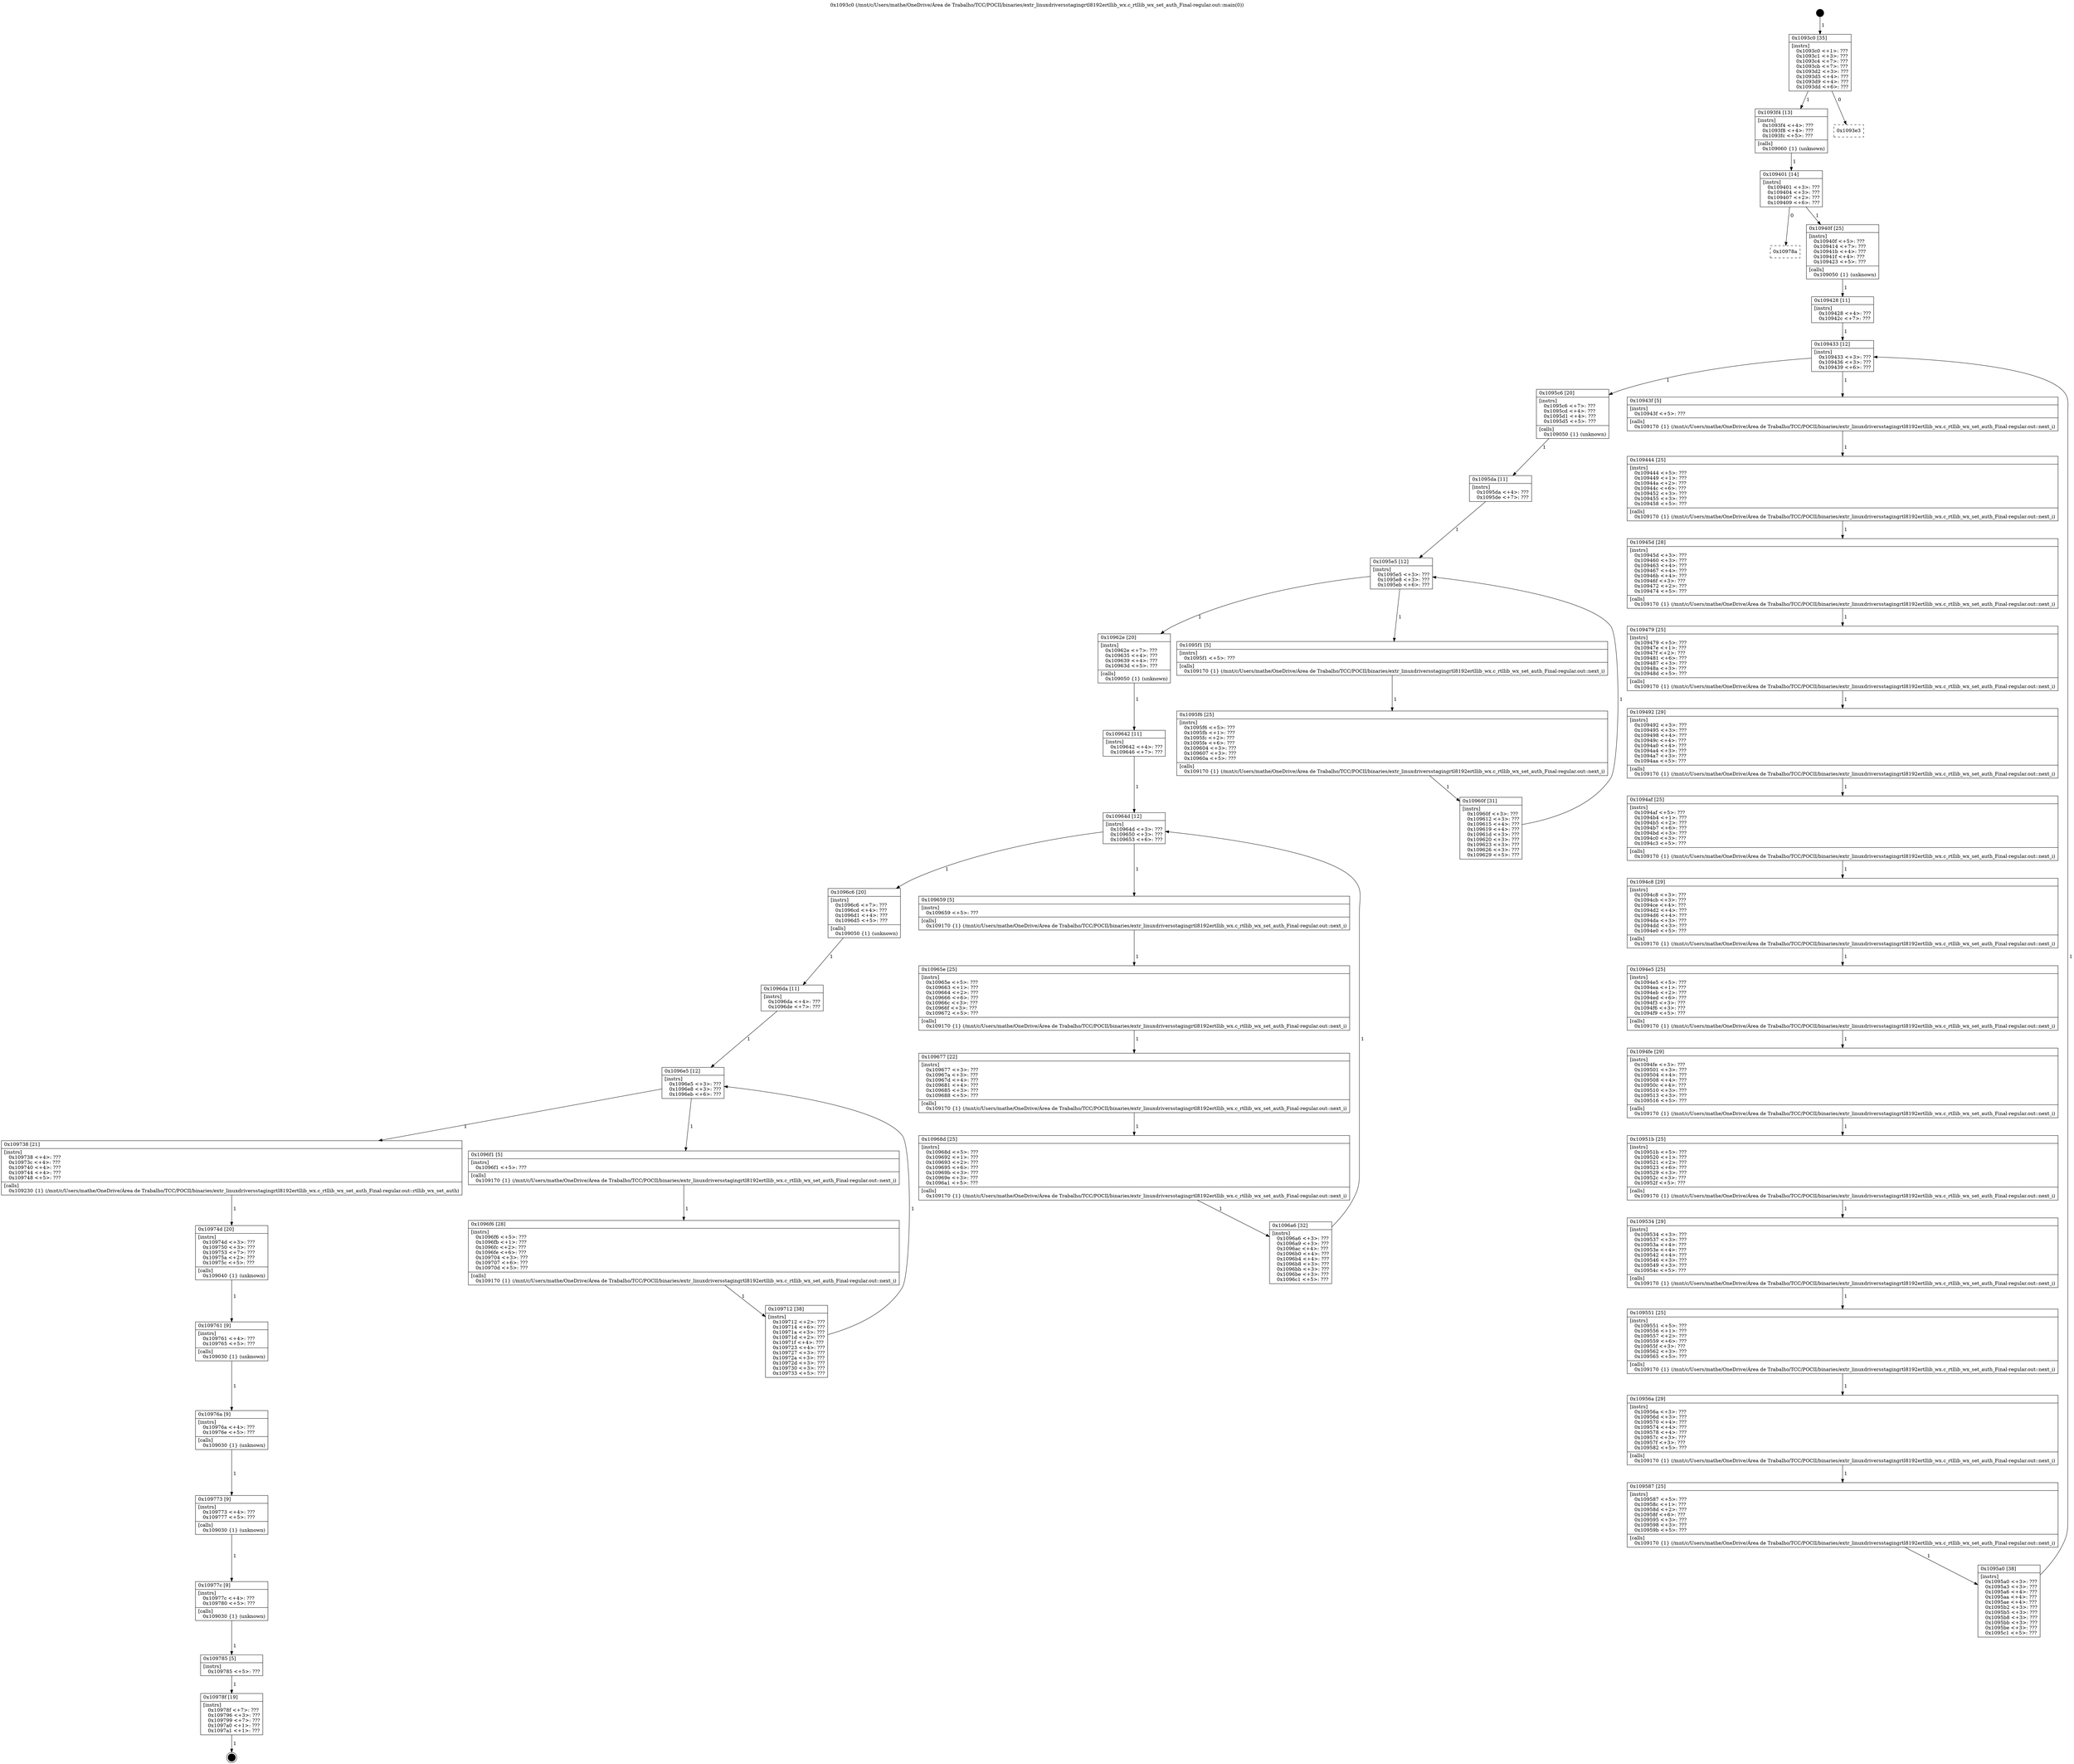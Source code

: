 digraph "0x1093c0" {
  label = "0x1093c0 (/mnt/c/Users/mathe/OneDrive/Área de Trabalho/TCC/POCII/binaries/extr_linuxdriversstagingrtl8192ertllib_wx.c_rtllib_wx_set_auth_Final-regular.out::main(0))"
  labelloc = "t"
  node[shape=record]

  Entry [label="",width=0.3,height=0.3,shape=circle,fillcolor=black,style=filled]
  "0x1093c0" [label="{
     0x1093c0 [35]\l
     | [instrs]\l
     &nbsp;&nbsp;0x1093c0 \<+1\>: ???\l
     &nbsp;&nbsp;0x1093c1 \<+3\>: ???\l
     &nbsp;&nbsp;0x1093c4 \<+7\>: ???\l
     &nbsp;&nbsp;0x1093cb \<+7\>: ???\l
     &nbsp;&nbsp;0x1093d2 \<+3\>: ???\l
     &nbsp;&nbsp;0x1093d5 \<+4\>: ???\l
     &nbsp;&nbsp;0x1093d9 \<+4\>: ???\l
     &nbsp;&nbsp;0x1093dd \<+6\>: ???\l
  }"]
  "0x1093f4" [label="{
     0x1093f4 [13]\l
     | [instrs]\l
     &nbsp;&nbsp;0x1093f4 \<+4\>: ???\l
     &nbsp;&nbsp;0x1093f8 \<+4\>: ???\l
     &nbsp;&nbsp;0x1093fc \<+5\>: ???\l
     | [calls]\l
     &nbsp;&nbsp;0x109060 \{1\} (unknown)\l
  }"]
  "0x1093e3" [label="{
     0x1093e3\l
  }", style=dashed]
  "0x109401" [label="{
     0x109401 [14]\l
     | [instrs]\l
     &nbsp;&nbsp;0x109401 \<+3\>: ???\l
     &nbsp;&nbsp;0x109404 \<+3\>: ???\l
     &nbsp;&nbsp;0x109407 \<+2\>: ???\l
     &nbsp;&nbsp;0x109409 \<+6\>: ???\l
  }"]
  "0x10978a" [label="{
     0x10978a\l
  }", style=dashed]
  "0x10940f" [label="{
     0x10940f [25]\l
     | [instrs]\l
     &nbsp;&nbsp;0x10940f \<+5\>: ???\l
     &nbsp;&nbsp;0x109414 \<+7\>: ???\l
     &nbsp;&nbsp;0x10941b \<+4\>: ???\l
     &nbsp;&nbsp;0x10941f \<+4\>: ???\l
     &nbsp;&nbsp;0x109423 \<+5\>: ???\l
     | [calls]\l
     &nbsp;&nbsp;0x109050 \{1\} (unknown)\l
  }"]
  Exit [label="",width=0.3,height=0.3,shape=circle,fillcolor=black,style=filled,peripheries=2]
  "0x109433" [label="{
     0x109433 [12]\l
     | [instrs]\l
     &nbsp;&nbsp;0x109433 \<+3\>: ???\l
     &nbsp;&nbsp;0x109436 \<+3\>: ???\l
     &nbsp;&nbsp;0x109439 \<+6\>: ???\l
  }"]
  "0x1095c6" [label="{
     0x1095c6 [20]\l
     | [instrs]\l
     &nbsp;&nbsp;0x1095c6 \<+7\>: ???\l
     &nbsp;&nbsp;0x1095cd \<+4\>: ???\l
     &nbsp;&nbsp;0x1095d1 \<+4\>: ???\l
     &nbsp;&nbsp;0x1095d5 \<+5\>: ???\l
     | [calls]\l
     &nbsp;&nbsp;0x109050 \{1\} (unknown)\l
  }"]
  "0x10943f" [label="{
     0x10943f [5]\l
     | [instrs]\l
     &nbsp;&nbsp;0x10943f \<+5\>: ???\l
     | [calls]\l
     &nbsp;&nbsp;0x109170 \{1\} (/mnt/c/Users/mathe/OneDrive/Área de Trabalho/TCC/POCII/binaries/extr_linuxdriversstagingrtl8192ertllib_wx.c_rtllib_wx_set_auth_Final-regular.out::next_i)\l
  }"]
  "0x109444" [label="{
     0x109444 [25]\l
     | [instrs]\l
     &nbsp;&nbsp;0x109444 \<+5\>: ???\l
     &nbsp;&nbsp;0x109449 \<+1\>: ???\l
     &nbsp;&nbsp;0x10944a \<+2\>: ???\l
     &nbsp;&nbsp;0x10944c \<+6\>: ???\l
     &nbsp;&nbsp;0x109452 \<+3\>: ???\l
     &nbsp;&nbsp;0x109455 \<+3\>: ???\l
     &nbsp;&nbsp;0x109458 \<+5\>: ???\l
     | [calls]\l
     &nbsp;&nbsp;0x109170 \{1\} (/mnt/c/Users/mathe/OneDrive/Área de Trabalho/TCC/POCII/binaries/extr_linuxdriversstagingrtl8192ertllib_wx.c_rtllib_wx_set_auth_Final-regular.out::next_i)\l
  }"]
  "0x10945d" [label="{
     0x10945d [28]\l
     | [instrs]\l
     &nbsp;&nbsp;0x10945d \<+3\>: ???\l
     &nbsp;&nbsp;0x109460 \<+3\>: ???\l
     &nbsp;&nbsp;0x109463 \<+4\>: ???\l
     &nbsp;&nbsp;0x109467 \<+4\>: ???\l
     &nbsp;&nbsp;0x10946b \<+4\>: ???\l
     &nbsp;&nbsp;0x10946f \<+3\>: ???\l
     &nbsp;&nbsp;0x109472 \<+2\>: ???\l
     &nbsp;&nbsp;0x109474 \<+5\>: ???\l
     | [calls]\l
     &nbsp;&nbsp;0x109170 \{1\} (/mnt/c/Users/mathe/OneDrive/Área de Trabalho/TCC/POCII/binaries/extr_linuxdriversstagingrtl8192ertllib_wx.c_rtllib_wx_set_auth_Final-regular.out::next_i)\l
  }"]
  "0x109479" [label="{
     0x109479 [25]\l
     | [instrs]\l
     &nbsp;&nbsp;0x109479 \<+5\>: ???\l
     &nbsp;&nbsp;0x10947e \<+1\>: ???\l
     &nbsp;&nbsp;0x10947f \<+2\>: ???\l
     &nbsp;&nbsp;0x109481 \<+6\>: ???\l
     &nbsp;&nbsp;0x109487 \<+3\>: ???\l
     &nbsp;&nbsp;0x10948a \<+3\>: ???\l
     &nbsp;&nbsp;0x10948d \<+5\>: ???\l
     | [calls]\l
     &nbsp;&nbsp;0x109170 \{1\} (/mnt/c/Users/mathe/OneDrive/Área de Trabalho/TCC/POCII/binaries/extr_linuxdriversstagingrtl8192ertllib_wx.c_rtllib_wx_set_auth_Final-regular.out::next_i)\l
  }"]
  "0x109492" [label="{
     0x109492 [29]\l
     | [instrs]\l
     &nbsp;&nbsp;0x109492 \<+3\>: ???\l
     &nbsp;&nbsp;0x109495 \<+3\>: ???\l
     &nbsp;&nbsp;0x109498 \<+4\>: ???\l
     &nbsp;&nbsp;0x10949c \<+4\>: ???\l
     &nbsp;&nbsp;0x1094a0 \<+4\>: ???\l
     &nbsp;&nbsp;0x1094a4 \<+3\>: ???\l
     &nbsp;&nbsp;0x1094a7 \<+3\>: ???\l
     &nbsp;&nbsp;0x1094aa \<+5\>: ???\l
     | [calls]\l
     &nbsp;&nbsp;0x109170 \{1\} (/mnt/c/Users/mathe/OneDrive/Área de Trabalho/TCC/POCII/binaries/extr_linuxdriversstagingrtl8192ertllib_wx.c_rtllib_wx_set_auth_Final-regular.out::next_i)\l
  }"]
  "0x1094af" [label="{
     0x1094af [25]\l
     | [instrs]\l
     &nbsp;&nbsp;0x1094af \<+5\>: ???\l
     &nbsp;&nbsp;0x1094b4 \<+1\>: ???\l
     &nbsp;&nbsp;0x1094b5 \<+2\>: ???\l
     &nbsp;&nbsp;0x1094b7 \<+6\>: ???\l
     &nbsp;&nbsp;0x1094bd \<+3\>: ???\l
     &nbsp;&nbsp;0x1094c0 \<+3\>: ???\l
     &nbsp;&nbsp;0x1094c3 \<+5\>: ???\l
     | [calls]\l
     &nbsp;&nbsp;0x109170 \{1\} (/mnt/c/Users/mathe/OneDrive/Área de Trabalho/TCC/POCII/binaries/extr_linuxdriversstagingrtl8192ertllib_wx.c_rtllib_wx_set_auth_Final-regular.out::next_i)\l
  }"]
  "0x1094c8" [label="{
     0x1094c8 [29]\l
     | [instrs]\l
     &nbsp;&nbsp;0x1094c8 \<+3\>: ???\l
     &nbsp;&nbsp;0x1094cb \<+3\>: ???\l
     &nbsp;&nbsp;0x1094ce \<+4\>: ???\l
     &nbsp;&nbsp;0x1094d2 \<+4\>: ???\l
     &nbsp;&nbsp;0x1094d6 \<+4\>: ???\l
     &nbsp;&nbsp;0x1094da \<+3\>: ???\l
     &nbsp;&nbsp;0x1094dd \<+3\>: ???\l
     &nbsp;&nbsp;0x1094e0 \<+5\>: ???\l
     | [calls]\l
     &nbsp;&nbsp;0x109170 \{1\} (/mnt/c/Users/mathe/OneDrive/Área de Trabalho/TCC/POCII/binaries/extr_linuxdriversstagingrtl8192ertllib_wx.c_rtllib_wx_set_auth_Final-regular.out::next_i)\l
  }"]
  "0x1094e5" [label="{
     0x1094e5 [25]\l
     | [instrs]\l
     &nbsp;&nbsp;0x1094e5 \<+5\>: ???\l
     &nbsp;&nbsp;0x1094ea \<+1\>: ???\l
     &nbsp;&nbsp;0x1094eb \<+2\>: ???\l
     &nbsp;&nbsp;0x1094ed \<+6\>: ???\l
     &nbsp;&nbsp;0x1094f3 \<+3\>: ???\l
     &nbsp;&nbsp;0x1094f6 \<+3\>: ???\l
     &nbsp;&nbsp;0x1094f9 \<+5\>: ???\l
     | [calls]\l
     &nbsp;&nbsp;0x109170 \{1\} (/mnt/c/Users/mathe/OneDrive/Área de Trabalho/TCC/POCII/binaries/extr_linuxdriversstagingrtl8192ertllib_wx.c_rtllib_wx_set_auth_Final-regular.out::next_i)\l
  }"]
  "0x1094fe" [label="{
     0x1094fe [29]\l
     | [instrs]\l
     &nbsp;&nbsp;0x1094fe \<+3\>: ???\l
     &nbsp;&nbsp;0x109501 \<+3\>: ???\l
     &nbsp;&nbsp;0x109504 \<+4\>: ???\l
     &nbsp;&nbsp;0x109508 \<+4\>: ???\l
     &nbsp;&nbsp;0x10950c \<+4\>: ???\l
     &nbsp;&nbsp;0x109510 \<+3\>: ???\l
     &nbsp;&nbsp;0x109513 \<+3\>: ???\l
     &nbsp;&nbsp;0x109516 \<+5\>: ???\l
     | [calls]\l
     &nbsp;&nbsp;0x109170 \{1\} (/mnt/c/Users/mathe/OneDrive/Área de Trabalho/TCC/POCII/binaries/extr_linuxdriversstagingrtl8192ertllib_wx.c_rtllib_wx_set_auth_Final-regular.out::next_i)\l
  }"]
  "0x10951b" [label="{
     0x10951b [25]\l
     | [instrs]\l
     &nbsp;&nbsp;0x10951b \<+5\>: ???\l
     &nbsp;&nbsp;0x109520 \<+1\>: ???\l
     &nbsp;&nbsp;0x109521 \<+2\>: ???\l
     &nbsp;&nbsp;0x109523 \<+6\>: ???\l
     &nbsp;&nbsp;0x109529 \<+3\>: ???\l
     &nbsp;&nbsp;0x10952c \<+3\>: ???\l
     &nbsp;&nbsp;0x10952f \<+5\>: ???\l
     | [calls]\l
     &nbsp;&nbsp;0x109170 \{1\} (/mnt/c/Users/mathe/OneDrive/Área de Trabalho/TCC/POCII/binaries/extr_linuxdriversstagingrtl8192ertllib_wx.c_rtllib_wx_set_auth_Final-regular.out::next_i)\l
  }"]
  "0x109534" [label="{
     0x109534 [29]\l
     | [instrs]\l
     &nbsp;&nbsp;0x109534 \<+3\>: ???\l
     &nbsp;&nbsp;0x109537 \<+3\>: ???\l
     &nbsp;&nbsp;0x10953a \<+4\>: ???\l
     &nbsp;&nbsp;0x10953e \<+4\>: ???\l
     &nbsp;&nbsp;0x109542 \<+4\>: ???\l
     &nbsp;&nbsp;0x109546 \<+3\>: ???\l
     &nbsp;&nbsp;0x109549 \<+3\>: ???\l
     &nbsp;&nbsp;0x10954c \<+5\>: ???\l
     | [calls]\l
     &nbsp;&nbsp;0x109170 \{1\} (/mnt/c/Users/mathe/OneDrive/Área de Trabalho/TCC/POCII/binaries/extr_linuxdriversstagingrtl8192ertllib_wx.c_rtllib_wx_set_auth_Final-regular.out::next_i)\l
  }"]
  "0x109551" [label="{
     0x109551 [25]\l
     | [instrs]\l
     &nbsp;&nbsp;0x109551 \<+5\>: ???\l
     &nbsp;&nbsp;0x109556 \<+1\>: ???\l
     &nbsp;&nbsp;0x109557 \<+2\>: ???\l
     &nbsp;&nbsp;0x109559 \<+6\>: ???\l
     &nbsp;&nbsp;0x10955f \<+3\>: ???\l
     &nbsp;&nbsp;0x109562 \<+3\>: ???\l
     &nbsp;&nbsp;0x109565 \<+5\>: ???\l
     | [calls]\l
     &nbsp;&nbsp;0x109170 \{1\} (/mnt/c/Users/mathe/OneDrive/Área de Trabalho/TCC/POCII/binaries/extr_linuxdriversstagingrtl8192ertllib_wx.c_rtllib_wx_set_auth_Final-regular.out::next_i)\l
  }"]
  "0x10956a" [label="{
     0x10956a [29]\l
     | [instrs]\l
     &nbsp;&nbsp;0x10956a \<+3\>: ???\l
     &nbsp;&nbsp;0x10956d \<+3\>: ???\l
     &nbsp;&nbsp;0x109570 \<+4\>: ???\l
     &nbsp;&nbsp;0x109574 \<+4\>: ???\l
     &nbsp;&nbsp;0x109578 \<+4\>: ???\l
     &nbsp;&nbsp;0x10957c \<+3\>: ???\l
     &nbsp;&nbsp;0x10957f \<+3\>: ???\l
     &nbsp;&nbsp;0x109582 \<+5\>: ???\l
     | [calls]\l
     &nbsp;&nbsp;0x109170 \{1\} (/mnt/c/Users/mathe/OneDrive/Área de Trabalho/TCC/POCII/binaries/extr_linuxdriversstagingrtl8192ertllib_wx.c_rtllib_wx_set_auth_Final-regular.out::next_i)\l
  }"]
  "0x109587" [label="{
     0x109587 [25]\l
     | [instrs]\l
     &nbsp;&nbsp;0x109587 \<+5\>: ???\l
     &nbsp;&nbsp;0x10958c \<+1\>: ???\l
     &nbsp;&nbsp;0x10958d \<+2\>: ???\l
     &nbsp;&nbsp;0x10958f \<+6\>: ???\l
     &nbsp;&nbsp;0x109595 \<+3\>: ???\l
     &nbsp;&nbsp;0x109598 \<+3\>: ???\l
     &nbsp;&nbsp;0x10959b \<+5\>: ???\l
     | [calls]\l
     &nbsp;&nbsp;0x109170 \{1\} (/mnt/c/Users/mathe/OneDrive/Área de Trabalho/TCC/POCII/binaries/extr_linuxdriversstagingrtl8192ertllib_wx.c_rtllib_wx_set_auth_Final-regular.out::next_i)\l
  }"]
  "0x1095a0" [label="{
     0x1095a0 [38]\l
     | [instrs]\l
     &nbsp;&nbsp;0x1095a0 \<+3\>: ???\l
     &nbsp;&nbsp;0x1095a3 \<+3\>: ???\l
     &nbsp;&nbsp;0x1095a6 \<+4\>: ???\l
     &nbsp;&nbsp;0x1095aa \<+4\>: ???\l
     &nbsp;&nbsp;0x1095ae \<+4\>: ???\l
     &nbsp;&nbsp;0x1095b2 \<+3\>: ???\l
     &nbsp;&nbsp;0x1095b5 \<+3\>: ???\l
     &nbsp;&nbsp;0x1095b8 \<+3\>: ???\l
     &nbsp;&nbsp;0x1095bb \<+3\>: ???\l
     &nbsp;&nbsp;0x1095be \<+3\>: ???\l
     &nbsp;&nbsp;0x1095c1 \<+5\>: ???\l
  }"]
  "0x109428" [label="{
     0x109428 [11]\l
     | [instrs]\l
     &nbsp;&nbsp;0x109428 \<+4\>: ???\l
     &nbsp;&nbsp;0x10942c \<+7\>: ???\l
  }"]
  "0x1095e5" [label="{
     0x1095e5 [12]\l
     | [instrs]\l
     &nbsp;&nbsp;0x1095e5 \<+3\>: ???\l
     &nbsp;&nbsp;0x1095e8 \<+3\>: ???\l
     &nbsp;&nbsp;0x1095eb \<+6\>: ???\l
  }"]
  "0x10962e" [label="{
     0x10962e [20]\l
     | [instrs]\l
     &nbsp;&nbsp;0x10962e \<+7\>: ???\l
     &nbsp;&nbsp;0x109635 \<+4\>: ???\l
     &nbsp;&nbsp;0x109639 \<+4\>: ???\l
     &nbsp;&nbsp;0x10963d \<+5\>: ???\l
     | [calls]\l
     &nbsp;&nbsp;0x109050 \{1\} (unknown)\l
  }"]
  "0x1095f1" [label="{
     0x1095f1 [5]\l
     | [instrs]\l
     &nbsp;&nbsp;0x1095f1 \<+5\>: ???\l
     | [calls]\l
     &nbsp;&nbsp;0x109170 \{1\} (/mnt/c/Users/mathe/OneDrive/Área de Trabalho/TCC/POCII/binaries/extr_linuxdriversstagingrtl8192ertllib_wx.c_rtllib_wx_set_auth_Final-regular.out::next_i)\l
  }"]
  "0x1095f6" [label="{
     0x1095f6 [25]\l
     | [instrs]\l
     &nbsp;&nbsp;0x1095f6 \<+5\>: ???\l
     &nbsp;&nbsp;0x1095fb \<+1\>: ???\l
     &nbsp;&nbsp;0x1095fc \<+2\>: ???\l
     &nbsp;&nbsp;0x1095fe \<+6\>: ???\l
     &nbsp;&nbsp;0x109604 \<+3\>: ???\l
     &nbsp;&nbsp;0x109607 \<+3\>: ???\l
     &nbsp;&nbsp;0x10960a \<+5\>: ???\l
     | [calls]\l
     &nbsp;&nbsp;0x109170 \{1\} (/mnt/c/Users/mathe/OneDrive/Área de Trabalho/TCC/POCII/binaries/extr_linuxdriversstagingrtl8192ertllib_wx.c_rtllib_wx_set_auth_Final-regular.out::next_i)\l
  }"]
  "0x10960f" [label="{
     0x10960f [31]\l
     | [instrs]\l
     &nbsp;&nbsp;0x10960f \<+3\>: ???\l
     &nbsp;&nbsp;0x109612 \<+3\>: ???\l
     &nbsp;&nbsp;0x109615 \<+4\>: ???\l
     &nbsp;&nbsp;0x109619 \<+4\>: ???\l
     &nbsp;&nbsp;0x10961d \<+3\>: ???\l
     &nbsp;&nbsp;0x109620 \<+3\>: ???\l
     &nbsp;&nbsp;0x109623 \<+3\>: ???\l
     &nbsp;&nbsp;0x109626 \<+3\>: ???\l
     &nbsp;&nbsp;0x109629 \<+5\>: ???\l
  }"]
  "0x1095da" [label="{
     0x1095da [11]\l
     | [instrs]\l
     &nbsp;&nbsp;0x1095da \<+4\>: ???\l
     &nbsp;&nbsp;0x1095de \<+7\>: ???\l
  }"]
  "0x10964d" [label="{
     0x10964d [12]\l
     | [instrs]\l
     &nbsp;&nbsp;0x10964d \<+3\>: ???\l
     &nbsp;&nbsp;0x109650 \<+3\>: ???\l
     &nbsp;&nbsp;0x109653 \<+6\>: ???\l
  }"]
  "0x1096c6" [label="{
     0x1096c6 [20]\l
     | [instrs]\l
     &nbsp;&nbsp;0x1096c6 \<+7\>: ???\l
     &nbsp;&nbsp;0x1096cd \<+4\>: ???\l
     &nbsp;&nbsp;0x1096d1 \<+4\>: ???\l
     &nbsp;&nbsp;0x1096d5 \<+5\>: ???\l
     | [calls]\l
     &nbsp;&nbsp;0x109050 \{1\} (unknown)\l
  }"]
  "0x109659" [label="{
     0x109659 [5]\l
     | [instrs]\l
     &nbsp;&nbsp;0x109659 \<+5\>: ???\l
     | [calls]\l
     &nbsp;&nbsp;0x109170 \{1\} (/mnt/c/Users/mathe/OneDrive/Área de Trabalho/TCC/POCII/binaries/extr_linuxdriversstagingrtl8192ertllib_wx.c_rtllib_wx_set_auth_Final-regular.out::next_i)\l
  }"]
  "0x10965e" [label="{
     0x10965e [25]\l
     | [instrs]\l
     &nbsp;&nbsp;0x10965e \<+5\>: ???\l
     &nbsp;&nbsp;0x109663 \<+1\>: ???\l
     &nbsp;&nbsp;0x109664 \<+2\>: ???\l
     &nbsp;&nbsp;0x109666 \<+6\>: ???\l
     &nbsp;&nbsp;0x10966c \<+3\>: ???\l
     &nbsp;&nbsp;0x10966f \<+3\>: ???\l
     &nbsp;&nbsp;0x109672 \<+5\>: ???\l
     | [calls]\l
     &nbsp;&nbsp;0x109170 \{1\} (/mnt/c/Users/mathe/OneDrive/Área de Trabalho/TCC/POCII/binaries/extr_linuxdriversstagingrtl8192ertllib_wx.c_rtllib_wx_set_auth_Final-regular.out::next_i)\l
  }"]
  "0x109677" [label="{
     0x109677 [22]\l
     | [instrs]\l
     &nbsp;&nbsp;0x109677 \<+3\>: ???\l
     &nbsp;&nbsp;0x10967a \<+3\>: ???\l
     &nbsp;&nbsp;0x10967d \<+4\>: ???\l
     &nbsp;&nbsp;0x109681 \<+4\>: ???\l
     &nbsp;&nbsp;0x109685 \<+3\>: ???\l
     &nbsp;&nbsp;0x109688 \<+5\>: ???\l
     | [calls]\l
     &nbsp;&nbsp;0x109170 \{1\} (/mnt/c/Users/mathe/OneDrive/Área de Trabalho/TCC/POCII/binaries/extr_linuxdriversstagingrtl8192ertllib_wx.c_rtllib_wx_set_auth_Final-regular.out::next_i)\l
  }"]
  "0x10968d" [label="{
     0x10968d [25]\l
     | [instrs]\l
     &nbsp;&nbsp;0x10968d \<+5\>: ???\l
     &nbsp;&nbsp;0x109692 \<+1\>: ???\l
     &nbsp;&nbsp;0x109693 \<+2\>: ???\l
     &nbsp;&nbsp;0x109695 \<+6\>: ???\l
     &nbsp;&nbsp;0x10969b \<+3\>: ???\l
     &nbsp;&nbsp;0x10969e \<+3\>: ???\l
     &nbsp;&nbsp;0x1096a1 \<+5\>: ???\l
     | [calls]\l
     &nbsp;&nbsp;0x109170 \{1\} (/mnt/c/Users/mathe/OneDrive/Área de Trabalho/TCC/POCII/binaries/extr_linuxdriversstagingrtl8192ertllib_wx.c_rtllib_wx_set_auth_Final-regular.out::next_i)\l
  }"]
  "0x1096a6" [label="{
     0x1096a6 [32]\l
     | [instrs]\l
     &nbsp;&nbsp;0x1096a6 \<+3\>: ???\l
     &nbsp;&nbsp;0x1096a9 \<+3\>: ???\l
     &nbsp;&nbsp;0x1096ac \<+4\>: ???\l
     &nbsp;&nbsp;0x1096b0 \<+4\>: ???\l
     &nbsp;&nbsp;0x1096b4 \<+4\>: ???\l
     &nbsp;&nbsp;0x1096b8 \<+3\>: ???\l
     &nbsp;&nbsp;0x1096bb \<+3\>: ???\l
     &nbsp;&nbsp;0x1096be \<+3\>: ???\l
     &nbsp;&nbsp;0x1096c1 \<+5\>: ???\l
  }"]
  "0x109642" [label="{
     0x109642 [11]\l
     | [instrs]\l
     &nbsp;&nbsp;0x109642 \<+4\>: ???\l
     &nbsp;&nbsp;0x109646 \<+7\>: ???\l
  }"]
  "0x1096e5" [label="{
     0x1096e5 [12]\l
     | [instrs]\l
     &nbsp;&nbsp;0x1096e5 \<+3\>: ???\l
     &nbsp;&nbsp;0x1096e8 \<+3\>: ???\l
     &nbsp;&nbsp;0x1096eb \<+6\>: ???\l
  }"]
  "0x109738" [label="{
     0x109738 [21]\l
     | [instrs]\l
     &nbsp;&nbsp;0x109738 \<+4\>: ???\l
     &nbsp;&nbsp;0x10973c \<+4\>: ???\l
     &nbsp;&nbsp;0x109740 \<+4\>: ???\l
     &nbsp;&nbsp;0x109744 \<+4\>: ???\l
     &nbsp;&nbsp;0x109748 \<+5\>: ???\l
     | [calls]\l
     &nbsp;&nbsp;0x109230 \{1\} (/mnt/c/Users/mathe/OneDrive/Área de Trabalho/TCC/POCII/binaries/extr_linuxdriversstagingrtl8192ertllib_wx.c_rtllib_wx_set_auth_Final-regular.out::rtllib_wx_set_auth)\l
  }"]
  "0x1096f1" [label="{
     0x1096f1 [5]\l
     | [instrs]\l
     &nbsp;&nbsp;0x1096f1 \<+5\>: ???\l
     | [calls]\l
     &nbsp;&nbsp;0x109170 \{1\} (/mnt/c/Users/mathe/OneDrive/Área de Trabalho/TCC/POCII/binaries/extr_linuxdriversstagingrtl8192ertllib_wx.c_rtllib_wx_set_auth_Final-regular.out::next_i)\l
  }"]
  "0x1096f6" [label="{
     0x1096f6 [28]\l
     | [instrs]\l
     &nbsp;&nbsp;0x1096f6 \<+5\>: ???\l
     &nbsp;&nbsp;0x1096fb \<+1\>: ???\l
     &nbsp;&nbsp;0x1096fc \<+2\>: ???\l
     &nbsp;&nbsp;0x1096fe \<+6\>: ???\l
     &nbsp;&nbsp;0x109704 \<+3\>: ???\l
     &nbsp;&nbsp;0x109707 \<+6\>: ???\l
     &nbsp;&nbsp;0x10970d \<+5\>: ???\l
     | [calls]\l
     &nbsp;&nbsp;0x109170 \{1\} (/mnt/c/Users/mathe/OneDrive/Área de Trabalho/TCC/POCII/binaries/extr_linuxdriversstagingrtl8192ertllib_wx.c_rtllib_wx_set_auth_Final-regular.out::next_i)\l
  }"]
  "0x109712" [label="{
     0x109712 [38]\l
     | [instrs]\l
     &nbsp;&nbsp;0x109712 \<+2\>: ???\l
     &nbsp;&nbsp;0x109714 \<+6\>: ???\l
     &nbsp;&nbsp;0x10971a \<+3\>: ???\l
     &nbsp;&nbsp;0x10971d \<+2\>: ???\l
     &nbsp;&nbsp;0x10971f \<+4\>: ???\l
     &nbsp;&nbsp;0x109723 \<+4\>: ???\l
     &nbsp;&nbsp;0x109727 \<+3\>: ???\l
     &nbsp;&nbsp;0x10972a \<+3\>: ???\l
     &nbsp;&nbsp;0x10972d \<+3\>: ???\l
     &nbsp;&nbsp;0x109730 \<+3\>: ???\l
     &nbsp;&nbsp;0x109733 \<+5\>: ???\l
  }"]
  "0x1096da" [label="{
     0x1096da [11]\l
     | [instrs]\l
     &nbsp;&nbsp;0x1096da \<+4\>: ???\l
     &nbsp;&nbsp;0x1096de \<+7\>: ???\l
  }"]
  "0x10974d" [label="{
     0x10974d [20]\l
     | [instrs]\l
     &nbsp;&nbsp;0x10974d \<+3\>: ???\l
     &nbsp;&nbsp;0x109750 \<+3\>: ???\l
     &nbsp;&nbsp;0x109753 \<+7\>: ???\l
     &nbsp;&nbsp;0x10975a \<+2\>: ???\l
     &nbsp;&nbsp;0x10975c \<+5\>: ???\l
     | [calls]\l
     &nbsp;&nbsp;0x109040 \{1\} (unknown)\l
  }"]
  "0x109761" [label="{
     0x109761 [9]\l
     | [instrs]\l
     &nbsp;&nbsp;0x109761 \<+4\>: ???\l
     &nbsp;&nbsp;0x109765 \<+5\>: ???\l
     | [calls]\l
     &nbsp;&nbsp;0x109030 \{1\} (unknown)\l
  }"]
  "0x10976a" [label="{
     0x10976a [9]\l
     | [instrs]\l
     &nbsp;&nbsp;0x10976a \<+4\>: ???\l
     &nbsp;&nbsp;0x10976e \<+5\>: ???\l
     | [calls]\l
     &nbsp;&nbsp;0x109030 \{1\} (unknown)\l
  }"]
  "0x109773" [label="{
     0x109773 [9]\l
     | [instrs]\l
     &nbsp;&nbsp;0x109773 \<+4\>: ???\l
     &nbsp;&nbsp;0x109777 \<+5\>: ???\l
     | [calls]\l
     &nbsp;&nbsp;0x109030 \{1\} (unknown)\l
  }"]
  "0x10977c" [label="{
     0x10977c [9]\l
     | [instrs]\l
     &nbsp;&nbsp;0x10977c \<+4\>: ???\l
     &nbsp;&nbsp;0x109780 \<+5\>: ???\l
     | [calls]\l
     &nbsp;&nbsp;0x109030 \{1\} (unknown)\l
  }"]
  "0x109785" [label="{
     0x109785 [5]\l
     | [instrs]\l
     &nbsp;&nbsp;0x109785 \<+5\>: ???\l
  }"]
  "0x10978f" [label="{
     0x10978f [19]\l
     | [instrs]\l
     &nbsp;&nbsp;0x10978f \<+7\>: ???\l
     &nbsp;&nbsp;0x109796 \<+3\>: ???\l
     &nbsp;&nbsp;0x109799 \<+7\>: ???\l
     &nbsp;&nbsp;0x1097a0 \<+1\>: ???\l
     &nbsp;&nbsp;0x1097a1 \<+1\>: ???\l
  }"]
  Entry -> "0x1093c0" [label=" 1"]
  "0x1093c0" -> "0x1093f4" [label=" 1"]
  "0x1093c0" -> "0x1093e3" [label=" 0"]
  "0x1093f4" -> "0x109401" [label=" 1"]
  "0x109401" -> "0x10978a" [label=" 0"]
  "0x109401" -> "0x10940f" [label=" 1"]
  "0x10978f" -> Exit [label=" 1"]
  "0x10940f" -> "0x109428" [label=" 1"]
  "0x109433" -> "0x1095c6" [label=" 1"]
  "0x109433" -> "0x10943f" [label=" 1"]
  "0x10943f" -> "0x109444" [label=" 1"]
  "0x109444" -> "0x10945d" [label=" 1"]
  "0x10945d" -> "0x109479" [label=" 1"]
  "0x109479" -> "0x109492" [label=" 1"]
  "0x109492" -> "0x1094af" [label=" 1"]
  "0x1094af" -> "0x1094c8" [label=" 1"]
  "0x1094c8" -> "0x1094e5" [label=" 1"]
  "0x1094e5" -> "0x1094fe" [label=" 1"]
  "0x1094fe" -> "0x10951b" [label=" 1"]
  "0x10951b" -> "0x109534" [label=" 1"]
  "0x109534" -> "0x109551" [label=" 1"]
  "0x109551" -> "0x10956a" [label=" 1"]
  "0x10956a" -> "0x109587" [label=" 1"]
  "0x109587" -> "0x1095a0" [label=" 1"]
  "0x109428" -> "0x109433" [label=" 1"]
  "0x1095a0" -> "0x109433" [label=" 1"]
  "0x1095c6" -> "0x1095da" [label=" 1"]
  "0x1095e5" -> "0x10962e" [label=" 1"]
  "0x1095e5" -> "0x1095f1" [label=" 1"]
  "0x1095f1" -> "0x1095f6" [label=" 1"]
  "0x1095f6" -> "0x10960f" [label=" 1"]
  "0x1095da" -> "0x1095e5" [label=" 1"]
  "0x10960f" -> "0x1095e5" [label=" 1"]
  "0x10962e" -> "0x109642" [label=" 1"]
  "0x10964d" -> "0x1096c6" [label=" 1"]
  "0x10964d" -> "0x109659" [label=" 1"]
  "0x109659" -> "0x10965e" [label=" 1"]
  "0x10965e" -> "0x109677" [label=" 1"]
  "0x109677" -> "0x10968d" [label=" 1"]
  "0x10968d" -> "0x1096a6" [label=" 1"]
  "0x109642" -> "0x10964d" [label=" 1"]
  "0x1096a6" -> "0x10964d" [label=" 1"]
  "0x1096c6" -> "0x1096da" [label=" 1"]
  "0x1096e5" -> "0x109738" [label=" 1"]
  "0x1096e5" -> "0x1096f1" [label=" 1"]
  "0x1096f1" -> "0x1096f6" [label=" 1"]
  "0x1096f6" -> "0x109712" [label=" 1"]
  "0x1096da" -> "0x1096e5" [label=" 1"]
  "0x109712" -> "0x1096e5" [label=" 1"]
  "0x109738" -> "0x10974d" [label=" 1"]
  "0x10974d" -> "0x109761" [label=" 1"]
  "0x109761" -> "0x10976a" [label=" 1"]
  "0x10976a" -> "0x109773" [label=" 1"]
  "0x109773" -> "0x10977c" [label=" 1"]
  "0x10977c" -> "0x109785" [label=" 1"]
  "0x109785" -> "0x10978f" [label=" 1"]
}
